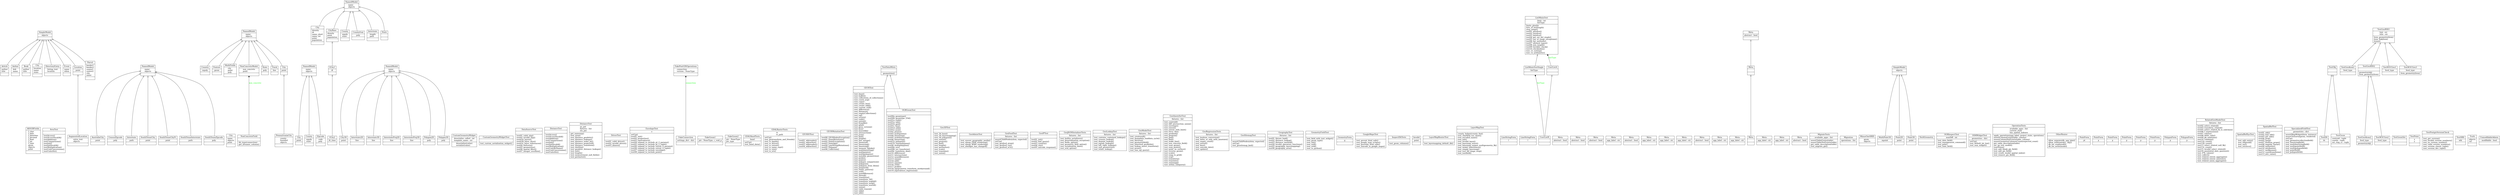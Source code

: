 digraph "classes_27" {
rankdir=BT
charset="utf-8"
"gis_tests.inspectapp.models.AllOGRFields" [color="black", fontcolor="black", label=<{AllOGRFields|f_char<br ALIGN="LEFT"/>f_date<br ALIGN="LEFT"/>f_datetime<br ALIGN="LEFT"/>f_decimal<br ALIGN="LEFT"/>f_float<br ALIGN="LEFT"/>f_int<br ALIGN="LEFT"/>f_time<br ALIGN="LEFT"/>geom<br ALIGN="LEFT"/>objects<br ALIGN="LEFT"/>point<br ALIGN="LEFT"/>|}>, shape="record", style="solid"];
"gis_tests.test_measure.AreaTest" [color="black", fontcolor="black", label=<{AreaTest|<br ALIGN="LEFT"/>|testAccess()<br ALIGN="LEFT"/>testAccessInvaliA()<br ALIGN="LEFT"/>testAddition()<br ALIGN="LEFT"/>testComparisons()<br ALIGN="LEFT"/>testInit()<br ALIGN="LEFT"/>testInitInvaliA()<br ALIGN="LEFT"/>testMultiplication()<br ALIGN="LEFT"/>testUnitConversions()<br ALIGN="LEFT"/>testUnitsStr()<br ALIGN="LEFT"/>}>, shape="record", style="solid"];
"gis_tests.relatedapp.models.Article" [color="black", fontcolor="black", label=<{Article|author<br ALIGN="LEFT"/>title<br ALIGN="LEFT"/>|}>, shape="record", style="solid"];
"gis_tests.relatedapp.models.AugmentedLocation" [color="black", fontcolor="black", label=<{AugmentedLocation|extra_text<br ALIGN="LEFT"/>objects<br ALIGN="LEFT"/>|}>, shape="record", style="solid"];
"gis_tests.distapp.models.AustraliaCity" [color="black", fontcolor="black", label=<{AustraliaCity|point<br ALIGN="LEFT"/>|}>, shape="record", style="solid"];
"gis_tests.relatedapp.models.Author" [color="black", fontcolor="black", label=<{Author|dob<br ALIGN="LEFT"/>name<br ALIGN="LEFT"/>|}>, shape="record", style="solid"];
"gis_tests.relatedapp.models.Book" [color="black", fontcolor="black", label=<{Book|author<br ALIGN="LEFT"/>title<br ALIGN="LEFT"/>|}>, shape="record", style="solid"];
"gis_tests.distapp.models.CensusZipcode" [color="black", fontcolor="black", label=<{CensusZipcode|poly<br ALIGN="LEFT"/>|}>, shape="record", style="solid"];
"gis_tests.geoadmin.models.City" [color="black", fontcolor="black", label=<{City|name<br ALIGN="LEFT"/>objects<br ALIGN="LEFT"/>point<br ALIGN="LEFT"/>|}>, shape="record", style="solid"];
"gis_tests.geoapp.models.City" [color="black", fontcolor="black", label=<{City|point<br ALIGN="LEFT"/>|}>, shape="record", style="solid"];
"gis_tests.geogapp.models.City" [color="black", fontcolor="black", label=<{City|point<br ALIGN="LEFT"/>|}>, shape="record", style="solid"];
"gis_tests.layermap.models.City" [color="black", fontcolor="black", label=<{City|density<br ALIGN="LEFT"/>dt<br ALIGN="LEFT"/>name_short<br ALIGN="LEFT"/>name_txt<br ALIGN="LEFT"/>point<br ALIGN="LEFT"/>population<br ALIGN="LEFT"/>|}>, shape="record", style="solid"];
"gis_tests.relatedapp.models.City" [color="black", fontcolor="black", label=<{City|location<br ALIGN="LEFT"/>name<br ALIGN="LEFT"/>state<br ALIGN="LEFT"/>|}>, shape="record", style="solid"];
"gis_tests.geo3d.models.City3D" [color="black", fontcolor="black", label=<{City3D|point<br ALIGN="LEFT"/>|}>, shape="record", style="solid"];
"gis_tests.layermap.models.CityBase" [color="black", fontcolor="black", label=<{CityBase|density<br ALIGN="LEFT"/>point<br ALIGN="LEFT"/>population<br ALIGN="LEFT"/>|}>, shape="record", style="solid"];
"gis_tests.geoapp.models.Country" [color="black", fontcolor="black", label=<{Country|mpoly<br ALIGN="LEFT"/>|}>, shape="record", style="solid"];
"gis_tests.geogapp.models.County" [color="black", fontcolor="black", label=<{County|mpoly<br ALIGN="LEFT"/>state<br ALIGN="LEFT"/>|}>, shape="record", style="solid"];
"gis_tests.layermap.models.County" [color="black", fontcolor="black", label=<{County|mpoly<br ALIGN="LEFT"/>state<br ALIGN="LEFT"/>|}>, shape="record", style="solid"];
"gis_tests.layermap.models.CountyFeat" [color="black", fontcolor="black", label=<{CountyFeat|poly<br ALIGN="LEFT"/>|}>, shape="record", style="solid"];
"gis_tests.test_geoforms.CustomGeometryWidgetTest.test_custom_serialization_widget.CustomGeometryWidget" [color="black", fontcolor="black", label=<{CustomGeometryWidget|deserialize_called : int<br ALIGN="LEFT"/>template_name : str<br ALIGN="LEFT"/>|deserialize(value)<br ALIGN="LEFT"/>serialize(value)<br ALIGN="LEFT"/>}>, shape="record", style="solid"];
"gis_tests.test_geoforms.CustomGeometryWidgetTest" [color="black", fontcolor="black", label=<{CustomGeometryWidgetTest|<br ALIGN="LEFT"/>|test_custom_serialization_widget()<br ALIGN="LEFT"/>}>, shape="record", style="solid"];
"gis_tests.gdal_tests.test_ds.DataSourceTest" [color="black", fontcolor="black", label=<{DataSourceTest|<br ALIGN="LEFT"/>|test01_valid_shp()<br ALIGN="LEFT"/>test02_invalid_shp()<br ALIGN="LEFT"/>test03a_layers()<br ALIGN="LEFT"/>test03b_layer_slice()<br ALIGN="LEFT"/>test03c_layer_references()<br ALIGN="LEFT"/>test04_features()<br ALIGN="LEFT"/>test05_geometries()<br ALIGN="LEFT"/>test06_spatial_filter()<br ALIGN="LEFT"/>test07_integer_overflow()<br ALIGN="LEFT"/>}>, shape="record", style="solid"];
"gis_tests.relatedapp.models.DirectoryEntry" [color="black", fontcolor="black", label=<{DirectoryEntry|listing_text<br ALIGN="LEFT"/>location<br ALIGN="LEFT"/>|}>, shape="record", style="solid"];
"gis_tests.test_measure.DistanceTest" [color="black", fontcolor="black", label=<{DistanceTest|<br ALIGN="LEFT"/>|testAccess()<br ALIGN="LEFT"/>testAccessInvalid()<br ALIGN="LEFT"/>testAddition()<br ALIGN="LEFT"/>testComparisons()<br ALIGN="LEFT"/>testInit()<br ALIGN="LEFT"/>testInitInvalid()<br ALIGN="LEFT"/>testMultiplication()<br ALIGN="LEFT"/>testUnitAttName()<br ALIGN="LEFT"/>testUnitConversions()<br ALIGN="LEFT"/>testUnitsStr()<br ALIGN="LEFT"/>}>, shape="record", style="solid"];
"gis_tests.distapp.tests.DistanceTest" [color="black", fontcolor="black", label=<{DistanceTest|au_pnt<br ALIGN="LEFT"/>fixtures : list<br ALIGN="LEFT"/>stx_pnt<br ALIGN="LEFT"/>|get_names(qs)<br ALIGN="LEFT"/>test_area()<br ALIGN="LEFT"/>test_distance_geodetic()<br ALIGN="LEFT"/>test_distance_lookups()<br ALIGN="LEFT"/>test_distance_order_by()<br ALIGN="LEFT"/>test_distance_projected()<br ALIGN="LEFT"/>test_distance_transform()<br ALIGN="LEFT"/>test_dwithin()<br ALIGN="LEFT"/>test_geodetic_distance_lookups()<br ALIGN="LEFT"/>test_init()<br ALIGN="LEFT"/>test_length()<br ALIGN="LEFT"/>test_measurement_null_fields()<br ALIGN="LEFT"/>test_perimeter()<br ALIGN="LEFT"/>}>, shape="record", style="solid"];
"gis_tests.gdal_tests.test_driver.DriverTest" [color="black", fontcolor="black", label=<{DriverTest|<br ALIGN="LEFT"/>|test01_valid_driver()<br ALIGN="LEFT"/>test02_invalid_driver()<br ALIGN="LEFT"/>test03_aliases()<br ALIGN="LEFT"/>}>, shape="record", style="solid"];
"gis_tests.gdal_tests.test_envelope.EnvelopeTest" [color="black", fontcolor="black", label=<{EnvelopeTest|e<br ALIGN="LEFT"/>|setUp()<br ALIGN="LEFT"/>test01_init()<br ALIGN="LEFT"/>test02_properties()<br ALIGN="LEFT"/>test03_equivalence()<br ALIGN="LEFT"/>test04_expand_to_include_pt_2_params()<br ALIGN="LEFT"/>test05_expand_to_include_pt_2_tuple()<br ALIGN="LEFT"/>test06_expand_to_include_extent_4_params()<br ALIGN="LEFT"/>test06_expand_to_include_extent_4_tuple()<br ALIGN="LEFT"/>test07_expand_to_include_envelope()<br ALIGN="LEFT"/>test08_expand_to_include_point()<br ALIGN="LEFT"/>}>, shape="record", style="solid"];
"gis_tests.relatedapp.models.Event" [color="black", fontcolor="black", label=<{Event|name<br ALIGN="LEFT"/>when<br ALIGN="LEFT"/>|}>, shape="record", style="solid"];
"gis_tests.tests.FakeConnection" [color="black", fontcolor="black", label=<{FakeConnection|settings_dict : dict<br ALIGN="LEFT"/>|}>, shape="record", style="solid"];
"gis_tests.geos_tests.test_geos.GEOSTest.test_base.FakeGeom1" [color="black", fontcolor="black", label=<{FakeGeom1|ptr : NoneType, c_void_p<br ALIGN="LEFT"/>|}>, shape="record", style="solid"];
"gis_tests.geos_tests.test_geos.GEOSTest.test_base.FakeGeom2" [color="black", fontcolor="black", label=<{FakeGeom2|ptr : NoneType<br ALIGN="LEFT"/>ptr_type<br ALIGN="LEFT"/>|}>, shape="record", style="solid"];
"gis_tests.tests.FakePostGISOperations" [color="black", fontcolor="black", label=<{FakePostGISOperations|connection<br ALIGN="LEFT"/>version : NoneType<br ALIGN="LEFT"/>|}>, shape="record", style="solid"];
"gis_tests.geoapp.models.Feature" [color="black", fontcolor="black", label=<{Feature|geom<br ALIGN="LEFT"/>|}>, shape="record", style="solid"];
"gis_tests.gdal_tests.test_raster.GDALBandTests" [color="black", fontcolor="black", label=<{GDALBandTests|band<br ALIGN="LEFT"/>|setUp()<br ALIGN="LEFT"/>test_band_data()<br ALIGN="LEFT"/>}>, shape="record", style="solid"];
"gis_tests.gdal_tests.test_raster.GDALRasterTests" [color="black", fontcolor="black", label=<{GDALRasterTests|rs<br ALIGN="LEFT"/>rs_path<br ALIGN="LEFT"/>|setUp()<br ALIGN="LEFT"/>test_geotransform_and_friends()<br ALIGN="LEFT"/>test_rs_bands()<br ALIGN="LEFT"/>test_rs_driver()<br ALIGN="LEFT"/>test_rs_extent()<br ALIGN="LEFT"/>test_rs_name_repr()<br ALIGN="LEFT"/>test_rs_size()<br ALIGN="LEFT"/>test_rs_srs()<br ALIGN="LEFT"/>}>, shape="record", style="solid"];
"gis_tests.geos_tests.test_io.GEOSIOTest" [color="black", fontcolor="black", label=<{GEOSIOTest|<br ALIGN="LEFT"/>|test01_wktreader()<br ALIGN="LEFT"/>test02_wktwriter()<br ALIGN="LEFT"/>test03_wkbreader()<br ALIGN="LEFT"/>test04_wkbwriter()<br ALIGN="LEFT"/>}>, shape="record", style="solid"];
"gis_tests.geos_tests.test_geos_mutation.GEOSMutationTest" [color="black", fontcolor="black", label=<{GEOSMutationTest|<br ALIGN="LEFT"/>|test00_GEOSIndexException()<br ALIGN="LEFT"/>test01_PointMutations()<br ALIGN="LEFT"/>test02_PointExceptions()<br ALIGN="LEFT"/>test03_PointApi()<br ALIGN="LEFT"/>test04_LineStringMutations()<br ALIGN="LEFT"/>test05_Polygon()<br ALIGN="LEFT"/>test06_Collection()<br ALIGN="LEFT"/>}>, shape="record", style="solid"];
"gis_tests.geos_tests.test_geos.GEOSTest" [color="black", fontcolor="black", label=<{GEOSTest|<br ALIGN="LEFT"/>|test_base()<br ALIGN="LEFT"/>test_buffer()<br ALIGN="LEFT"/>test_collections_of_collections()<br ALIGN="LEFT"/>test_coord_seq()<br ALIGN="LEFT"/>test_copy()<br ALIGN="LEFT"/>test_create_hex()<br ALIGN="LEFT"/>test_create_wkb()<br ALIGN="LEFT"/>test_custom_srid()<br ALIGN="LEFT"/>test_difference()<br ALIGN="LEFT"/>test_distance()<br ALIGN="LEFT"/>test_emptyCollections()<br ALIGN="LEFT"/>test_eq()<br ALIGN="LEFT"/>test_errors()<br ALIGN="LEFT"/>test_ewkt()<br ALIGN="LEFT"/>test_extent()<br ALIGN="LEFT"/>test_fromfile()<br ALIGN="LEFT"/>test_gdal()<br ALIGN="LEFT"/>test_geos_version()<br ALIGN="LEFT"/>test_hex()<br ALIGN="LEFT"/>test_hexewkb()<br ALIGN="LEFT"/>test_intersection()<br ALIGN="LEFT"/>test_json()<br ALIGN="LEFT"/>test_kml()<br ALIGN="LEFT"/>test_length()<br ALIGN="LEFT"/>test_line_merge()<br ALIGN="LEFT"/>test_linearref()<br ALIGN="LEFT"/>test_linearring()<br ALIGN="LEFT"/>test_linestring()<br ALIGN="LEFT"/>test_memory_hijinks()<br ALIGN="LEFT"/>test_multilinestring()<br ALIGN="LEFT"/>test_multipoints()<br ALIGN="LEFT"/>test_multipolygons()<br ALIGN="LEFT"/>test_mutable_geometries()<br ALIGN="LEFT"/>test_pickle()<br ALIGN="LEFT"/>test_points()<br ALIGN="LEFT"/>test_polygon_comparison()<br ALIGN="LEFT"/>test_polygons()<br ALIGN="LEFT"/>test_polygons_from_bbox()<br ALIGN="LEFT"/>test_prepared()<br ALIGN="LEFT"/>test_relate_pattern()<br ALIGN="LEFT"/>test_srid()<br ALIGN="LEFT"/>test_symdifference()<br ALIGN="LEFT"/>test_threed()<br ALIGN="LEFT"/>test_transform()<br ALIGN="LEFT"/>test_transform_3d()<br ALIGN="LEFT"/>test_transform_nogdal()<br ALIGN="LEFT"/>test_transform_noop()<br ALIGN="LEFT"/>test_transform_nosrid()<br ALIGN="LEFT"/>test_union()<br ALIGN="LEFT"/>test_valid_reason()<br ALIGN="LEFT"/>test_wkb()<br ALIGN="LEFT"/>test_wkt()<br ALIGN="LEFT"/>}>, shape="record", style="solid"];
"gis_tests.geo3d.tests.Geo3DTest" [color="black", fontcolor="black", label=<{Geo3DTest|<br ALIGN="LEFT"/>|test_3d_hasz()<br ALIGN="LEFT"/>test_3d_layermapping()<br ALIGN="LEFT"/>test_3d_polygons()<br ALIGN="LEFT"/>test_extent()<br ALIGN="LEFT"/>test_geojson()<br ALIGN="LEFT"/>test_kml()<br ALIGN="LEFT"/>test_length()<br ALIGN="LEFT"/>test_perimeter()<br ALIGN="LEFT"/>test_scale()<br ALIGN="LEFT"/>test_translate()<br ALIGN="LEFT"/>test_union()<br ALIGN="LEFT"/>}>, shape="record", style="solid"];
"gis_tests.geoadmin.tests.GeoAdminTest" [color="black", fontcolor="black", label=<{GeoAdminTest|<br ALIGN="LEFT"/>|test_ensure_geographic_media()<br ALIGN="LEFT"/>test_olmap_OSM_rendering()<br ALIGN="LEFT"/>test_olmap_WMS_rendering()<br ALIGN="LEFT"/>test_olwidget_has_changed()<br ALIGN="LEFT"/>}>, shape="record", style="solid"];
"gis_tests.geoapp.test_feeds.GeoFeedTest" [color="black", fontcolor="black", label=<{GeoFeedTest|fixtures : list<br ALIGN="LEFT"/>|assertChildNodes(elem, expected)<br ALIGN="LEFT"/>setUp()<br ALIGN="LEFT"/>test_geofeed_atom()<br ALIGN="LEFT"/>test_geofeed_rss()<br ALIGN="LEFT"/>test_geofeed_w3c()<br ALIGN="LEFT"/>}>, shape="record", style="solid"];
"gis_tests.test_geoip.GeoIPTest" [color="black", fontcolor="black", label=<{GeoIPTest|<br ALIGN="LEFT"/>|test01_init()<br ALIGN="LEFT"/>test02_bad_query()<br ALIGN="LEFT"/>test03_country()<br ALIGN="LEFT"/>test04_city()<br ALIGN="LEFT"/>test05_unicode_response()<br ALIGN="LEFT"/>}>, shape="record", style="solid"];
"gis_tests.geoapp.test_serializers.GeoJSONSerializerTests" [color="black", fontcolor="black", label=<{GeoJSONSerializerTests|fixtures : list<br ALIGN="LEFT"/>|test_builtin_serializers()<br ALIGN="LEFT"/>test_deserialization_exception()<br ALIGN="LEFT"/>test_fields_option()<br ALIGN="LEFT"/>test_geometry_field_option()<br ALIGN="LEFT"/>test_serialization_base()<br ALIGN="LEFT"/>test_srid_option()<br ALIGN="LEFT"/>}>, shape="record", style="solid"];
"gis_tests.geoapp.tests.GeoLookupTest" [color="black", fontcolor="black", label=<{GeoLookupTest|fixtures : list<br ALIGN="LEFT"/>|test_contains_contained_lookups()<br ALIGN="LEFT"/>test_crosses_lookup()<br ALIGN="LEFT"/>test_disjoint_lookup()<br ALIGN="LEFT"/>test_equals_lookups()<br ALIGN="LEFT"/>test_left_right_lookups()<br ALIGN="LEFT"/>test_null_geometries()<br ALIGN="LEFT"/>test_relate_lookup()<br ALIGN="LEFT"/>}>, shape="record", style="solid"];
"gis_tests.geoapp.tests.GeoModelTest" [color="black", fontcolor="black", label=<{GeoModelTest|fixtures : list<br ALIGN="LEFT"/>|test_createnull()<br ALIGN="LEFT"/>test_dumpdata_loaddata_cycle()<br ALIGN="LEFT"/>test_fixtures()<br ALIGN="LEFT"/>test_geometryfield()<br ALIGN="LEFT"/>test_inherited_geofields()<br ALIGN="LEFT"/>test_lookup_insert_transform()<br ALIGN="LEFT"/>test_proxy()<br ALIGN="LEFT"/>test_raw_sql_query()<br ALIGN="LEFT"/>}>, shape="record", style="solid"];
"gis_tests.geoapp.tests.GeoQuerySetTest" [color="black", fontcolor="black", label=<{GeoQuerySetTest|fixtures : list<br ALIGN="LEFT"/>|test_centroid()<br ALIGN="LEFT"/>test_diff_intersection_union()<br ALIGN="LEFT"/>test_envelope()<br ALIGN="LEFT"/>test_extent()<br ALIGN="LEFT"/>test_extent_with_limit()<br ALIGN="LEFT"/>test_force_rhr()<br ALIGN="LEFT"/>test_geohash()<br ALIGN="LEFT"/>test_geojson()<br ALIGN="LEFT"/>test_gml()<br ALIGN="LEFT"/>test_kml()<br ALIGN="LEFT"/>test_make_line()<br ALIGN="LEFT"/>test_non_concrete_field()<br ALIGN="LEFT"/>test_num_geom()<br ALIGN="LEFT"/>test_num_points()<br ALIGN="LEFT"/>test_point_on_surface()<br ALIGN="LEFT"/>test_reverse_geom()<br ALIGN="LEFT"/>test_scale()<br ALIGN="LEFT"/>test_snap_to_grid()<br ALIGN="LEFT"/>test_svg()<br ALIGN="LEFT"/>test_transform()<br ALIGN="LEFT"/>test_translate()<br ALIGN="LEFT"/>test_unionagg()<br ALIGN="LEFT"/>test_within_subquery()<br ALIGN="LEFT"/>}>, shape="record", style="solid"];
"gis_tests.geoapp.test_regress.GeoRegressionTests" [color="black", fontcolor="black", label=<{GeoRegressionTests|fixtures : list<br ALIGN="LEFT"/>|test_boolean_conversion()<br ALIGN="LEFT"/>test_defer_or_only_with_annotate()<br ALIGN="LEFT"/>test_empty_count()<br ALIGN="LEFT"/>test_extent()<br ALIGN="LEFT"/>test_kmz()<br ALIGN="LEFT"/>test_unicode_date()<br ALIGN="LEFT"/>test_update()<br ALIGN="LEFT"/>}>, shape="record", style="solid"];
"gis_tests.geoapp.test_sitemaps.GeoSitemapTest" [color="black", fontcolor="black", label=<{GeoSitemapTest|<br ALIGN="LEFT"/>|assertChildNodes(elem, expected)<br ALIGN="LEFT"/>setUp()<br ALIGN="LEFT"/>test_geositemap_kml()<br ALIGN="LEFT"/>}>, shape="record", style="solid"];
"gis_tests.geogapp.tests.GeographyTest" [color="black", fontcolor="black", label=<{GeographyTest|fixtures : list<br ALIGN="LEFT"/>|test01_fixture_load()<br ALIGN="LEFT"/>test02_distance_lookup()<br ALIGN="LEFT"/>test03_distance_method()<br ALIGN="LEFT"/>test04_invalid_operators_functions()<br ALIGN="LEFT"/>test05_geography_layermapping()<br ALIGN="LEFT"/>test06_geography_area()<br ALIGN="LEFT"/>}>, shape="record", style="solid"];
"gis_tests.test_geoforms.GeometryFieldTest" [color="black", fontcolor="black", label=<{GeometryFieldTest|<br ALIGN="LEFT"/>|test_field_with_text_widget()<br ALIGN="LEFT"/>test_geom_type()<br ALIGN="LEFT"/>test_init()<br ALIGN="LEFT"/>test_null()<br ALIGN="LEFT"/>test_srid()<br ALIGN="LEFT"/>test_to_python()<br ALIGN="LEFT"/>}>, shape="record", style="solid"];
"gis_tests.test_geoforms.SpecializedFieldTest.test_geometrycollectionfield.GeometryForm" [color="black", fontcolor="black", label=<{GeometryForm|g<br ALIGN="LEFT"/>|}>, shape="record", style="solid"];
"gis_tests.maps.tests.GoogleMapsTest" [color="black", fontcolor="black", label=<{GoogleMapsTest|<br ALIGN="LEFT"/>|test_gevent_html_safe()<br ALIGN="LEFT"/>test_google_map_scripts()<br ALIGN="LEFT"/>test_goverlay_html_safe()<br ALIGN="LEFT"/>test_unicode_in_google_maps()<br ALIGN="LEFT"/>}>, shape="record", style="solid"];
"gis_tests.layermap.models.ICity1" [color="black", fontcolor="black", label=<{ICity1|dt<br ALIGN="LEFT"/>|}>, shape="record", style="solid"];
"gis_tests.layermap.models.ICity2" [color="black", fontcolor="black", label=<{ICity2|dt_time<br ALIGN="LEFT"/>|}>, shape="record", style="solid"];
"gis_tests.inspectapp.tests.InspectDbTests" [color="black", fontcolor="black", label=<{InspectDbTests|<br ALIGN="LEFT"/>|test_geom_columns()<br ALIGN="LEFT"/>}>, shape="record", style="solid"];
"gis_tests.distapp.models.Interstate" [color="black", fontcolor="black", label=<{Interstate|path<br ALIGN="LEFT"/>|}>, shape="record", style="solid"];
"gis_tests.layermap.models.Interstate" [color="black", fontcolor="black", label=<{Interstate|length<br ALIGN="LEFT"/>path<br ALIGN="LEFT"/>|}>, shape="record", style="solid"];
"gis_tests.geo3d.models.Interstate2D" [color="black", fontcolor="black", label=<{Interstate2D|line<br ALIGN="LEFT"/>|}>, shape="record", style="solid"];
"gis_tests.geo3d.models.Interstate3D" [color="black", fontcolor="black", label=<{Interstate3D|line<br ALIGN="LEFT"/>|}>, shape="record", style="solid"];
"gis_tests.geo3d.models.InterstateProj2D" [color="black", fontcolor="black", label=<{InterstateProj2D|line<br ALIGN="LEFT"/>|}>, shape="record", style="solid"];
"gis_tests.geo3d.models.InterstateProj3D" [color="black", fontcolor="black", label=<{InterstateProj3D|line<br ALIGN="LEFT"/>|}>, shape="record", style="solid"];
"gis_tests.layermap.models.Invalid" [color="black", fontcolor="black", label=<{Invalid|point<br ALIGN="LEFT"/>|}>, shape="record", style="solid"];
"gis_tests.layermap.tests.LayerMapRouterTest" [color="black", fontcolor="black", label=<{LayerMapRouterTest|<br ALIGN="LEFT"/>|test_layermapping_default_db()<br ALIGN="LEFT"/>}>, shape="record", style="solid"];
"gis_tests.layermap.tests.LayerMapTest" [color="black", fontcolor="black", label=<{LayerMapTest|<br ALIGN="LEFT"/>|county_helper(county_feat)<br ALIGN="LEFT"/>test_charfield_too_short()<br ALIGN="LEFT"/>test_encoded_name()<br ALIGN="LEFT"/>test_init()<br ALIGN="LEFT"/>test_invalid_layer()<br ALIGN="LEFT"/>test_layermap_strict()<br ALIGN="LEFT"/>test_layermap_unique_multigeometry_fk()<br ALIGN="LEFT"/>test_model_inheritance()<br ALIGN="LEFT"/>test_simple_layermap()<br ALIGN="LEFT"/>test_test_fid_range_step()<br ALIGN="LEFT"/>test_textfield()<br ALIGN="LEFT"/>}>, shape="record", style="solid"];
"gis_tests.test_geoforms.SpecializedFieldTest.test_linestringfield.LineStringForm" [color="black", fontcolor="black", label=<{LineStringForm|l<br ALIGN="LEFT"/>|}>, shape="record", style="solid"];
"gis_tests.test_geoforms.SpecializedFieldTest.test_multilinestringfield.LineStringForm" [color="black", fontcolor="black", label=<{LineStringForm|l<br ALIGN="LEFT"/>|}>, shape="record", style="solid"];
"gis_tests.geos_tests.test_mutable_list.ListMixinTest" [color="black", fontcolor="black", label=<{ListMixinTest|limit : int<br ALIGN="LEFT"/>listType<br ALIGN="LEFT"/>|limits_plus(b)<br ALIGN="LEFT"/>lists_of_len(length)<br ALIGN="LEFT"/>step_range()<br ALIGN="LEFT"/>test01_getslice()<br ALIGN="LEFT"/>test02_setslice()<br ALIGN="LEFT"/>test03_delslice()<br ALIGN="LEFT"/>test04_get_set_del_single()<br ALIGN="LEFT"/>test05_out_of_range_exceptions()<br ALIGN="LEFT"/>test06_list_methods()<br ALIGN="LEFT"/>test07_allowed_types()<br ALIGN="LEFT"/>test08_min_length()<br ALIGN="LEFT"/>test09_iterable_check()<br ALIGN="LEFT"/>test10_checkindex()<br ALIGN="LEFT"/>test_11_sorting()<br ALIGN="LEFT"/>test_12_arithmetic()<br ALIGN="LEFT"/>}>, shape="record", style="solid"];
"gis_tests.geos_tests.test_mutable_list.ListMixinTestSingle" [color="black", fontcolor="black", label=<{ListMixinTestSingle|listType<br ALIGN="LEFT"/>|}>, shape="record", style="solid"];
"gis_tests.relatedapp.models.Location" [color="black", fontcolor="black", label=<{Location|point<br ALIGN="LEFT"/>|}>, shape="record", style="solid"];
"gis_tests.distapp.models.NamedModel.Meta" [color="black", fontcolor="black", label=<{Meta|abstract : bool<br ALIGN="LEFT"/>|}>, shape="record", style="solid"];
"gis_tests.geo3d.models.NamedModel.Meta" [color="black", fontcolor="black", label=<{Meta|abstract : bool<br ALIGN="LEFT"/>|}>, shape="record", style="solid"];
"gis_tests.geo3d.models.SimpleModel.Meta" [color="black", fontcolor="black", label=<{Meta|abstract : bool<br ALIGN="LEFT"/>|}>, shape="record", style="solid"];
"gis_tests.geoadmin.models.City.Meta" [color="black", fontcolor="black", label=<{Meta|app_label : str<br ALIGN="LEFT"/>|}>, shape="record", style="solid"];
"gis_tests.geoapp.models.NamedModel.Meta" [color="black", fontcolor="black", label=<{Meta|abstract : bool<br ALIGN="LEFT"/>|}>, shape="record", style="solid"];
"gis_tests.geoapp.models.City.Meta" [color="black", fontcolor="black", label=<{Meta|app_label : str<br ALIGN="LEFT"/>|}>, shape="record", style="solid"];
"gis_tests.geoapp.models.PennsylvaniaCity.Meta" [color="black", fontcolor="black", label=<{Meta|app_label : str<br ALIGN="LEFT"/>|}>, shape="record", style="solid"];
"gis_tests.geoapp.models.State.Meta" [color="black", fontcolor="black", label=<{Meta|app_label : str<br ALIGN="LEFT"/>|}>, shape="record", style="solid"];
"gis_tests.geogapp.models.NamedModel.Meta" [color="black", fontcolor="black", label=<{Meta|abstract : bool<br ALIGN="LEFT"/>|}>, shape="record", style="solid"];
"gis_tests.geogapp.models.City.Meta" [color="black", fontcolor="black", label=<{Meta|app_label : str<br ALIGN="LEFT"/>|}>, shape="record", style="solid"];
"gis_tests.geogapp.models.County.Meta" [color="black", fontcolor="black", label=<{Meta|app_label : str<br ALIGN="LEFT"/>|}>, shape="record", style="solid"];
"gis_tests.layermap.models.NamedModel.Meta" [color="black", fontcolor="black", label=<{Meta|abstract : bool<br ALIGN="LEFT"/>|}>, shape="record", style="solid"];
"gis_tests.layermap.models.City.Meta" [color="black", fontcolor="black", label=<{Meta|app_label : str<br ALIGN="LEFT"/>|}>, shape="record", style="solid"];
"gis_tests.layermap.models.Interstate.Meta" [color="black", fontcolor="black", label=<{Meta|app_label : str<br ALIGN="LEFT"/>|}>, shape="record", style="solid"];
"gis_tests.layermap.models.ICity1.Meta" [color="black", fontcolor="black", label=<{Meta|<br ALIGN="LEFT"/>|}>, shape="record", style="solid"];
"gis_tests.layermap.models.ICity2.Meta" [color="black", fontcolor="black", label=<{Meta|<br ALIGN="LEFT"/>|}>, shape="record", style="solid"];
"gis_tests.relatedapp.models.SimpleModel.Meta" [color="black", fontcolor="black", label=<{Meta|abstract : bool<br ALIGN="LEFT"/>|}>, shape="record", style="solid"];
"gis_tests.gis_migrations.test_commands.MigrateTests" [color="black", fontcolor="black", label=<{MigrateTests|available_apps : list<br ALIGN="LEFT"/>|assertTableExists(table)<br ALIGN="LEFT"/>assertTableNotExists(table)<br ALIGN="LEFT"/>get_table_description(table)<br ALIGN="LEFT"/>test_migrate_gis()<br ALIGN="LEFT"/>}>, shape="record", style="solid"];
"gis_tests.gis_migrations.migrations.0001_initial.Migration" [color="black", fontcolor="black", label=<{Migration|operations : list<br ALIGN="LEFT"/>|}>, shape="record", style="solid"];
"gis_tests.geoapp.models.MinusOneSRID" [color="black", fontcolor="black", label=<{MinusOneSRID|geom<br ALIGN="LEFT"/>objects<br ALIGN="LEFT"/>|}>, shape="record", style="solid"];
"gis_tests.geoapp.models.MultiFields" [color="black", fontcolor="black", label=<{MultiFields|city<br ALIGN="LEFT"/>point<br ALIGN="LEFT"/>poly<br ALIGN="LEFT"/>|}>, shape="record", style="solid"];
"gis_tests.geo3d.models.MultiPoint3D" [color="black", fontcolor="black", label=<{MultiPoint3D|mpoint<br ALIGN="LEFT"/>|}>, shape="record", style="solid"];
"gis_tests.distapp.models.NamedModel" [color="black", fontcolor="black", label=<{NamedModel|name<br ALIGN="LEFT"/>objects<br ALIGN="LEFT"/>|}>, shape="record", style="solid"];
"gis_tests.geo3d.models.NamedModel" [color="black", fontcolor="black", label=<{NamedModel|name<br ALIGN="LEFT"/>objects<br ALIGN="LEFT"/>|}>, shape="record", style="solid"];
"gis_tests.geoapp.models.NamedModel" [color="black", fontcolor="black", label=<{NamedModel|name<br ALIGN="LEFT"/>objects<br ALIGN="LEFT"/>|}>, shape="record", style="solid"];
"gis_tests.geogapp.models.NamedModel" [color="black", fontcolor="black", label=<{NamedModel|name<br ALIGN="LEFT"/>objects<br ALIGN="LEFT"/>|}>, shape="record", style="solid"];
"gis_tests.layermap.models.NamedModel" [color="black", fontcolor="black", label=<{NamedModel|name<br ALIGN="LEFT"/>objects<br ALIGN="LEFT"/>|}>, shape="record", style="solid"];
"gis_tests.geoapp.models.NonConcreteField" [color="black", fontcolor="black", label=<{NonConcreteField|<br ALIGN="LEFT"/>|db_type(connection)<br ALIGN="LEFT"/>get_attname_column()<br ALIGN="LEFT"/>}>, shape="record", style="solid"];
"gis_tests.geoapp.models.NonConcreteModel" [color="black", fontcolor="black", label=<{NonConcreteModel|non_concrete<br ALIGN="LEFT"/>point<br ALIGN="LEFT"/>|}>, shape="record", style="solid"];
"gis_tests.geos_tests.test_geos.GEOSTest.test_errors.NotAGeometry" [color="black", fontcolor="black", label=<{NotAGeometry|<br ALIGN="LEFT"/>|}>, shape="record", style="solid"];
"gis_tests.gdal_tests.test_geom.OGRGeomTest" [color="black", fontcolor="black", label=<{OGRGeomTest|<br ALIGN="LEFT"/>|test00a_geomtype()<br ALIGN="LEFT"/>test00b_geomtype_25d()<br ALIGN="LEFT"/>test01a_ewkt()<br ALIGN="LEFT"/>test01a_wkt()<br ALIGN="LEFT"/>test01b_gml()<br ALIGN="LEFT"/>test01c_hex()<br ALIGN="LEFT"/>test01d_wkb()<br ALIGN="LEFT"/>test01e_json()<br ALIGN="LEFT"/>test02_points()<br ALIGN="LEFT"/>test03_multipoints()<br ALIGN="LEFT"/>test04_linestring()<br ALIGN="LEFT"/>test05_multilinestring()<br ALIGN="LEFT"/>test06_linearring()<br ALIGN="LEFT"/>test07a_polygons()<br ALIGN="LEFT"/>test07b_closepolygons()<br ALIGN="LEFT"/>test08_multipolygons()<br ALIGN="LEFT"/>test09a_srs()<br ALIGN="LEFT"/>test09b_srs_transform()<br ALIGN="LEFT"/>test09c_transform_dim()<br ALIGN="LEFT"/>test10_difference()<br ALIGN="LEFT"/>test11_intersection()<br ALIGN="LEFT"/>test12_symdifference()<br ALIGN="LEFT"/>test13_union()<br ALIGN="LEFT"/>test14_add()<br ALIGN="LEFT"/>test15_extent()<br ALIGN="LEFT"/>test16_25D()<br ALIGN="LEFT"/>test17_pickle()<br ALIGN="LEFT"/>test18_ogrgeometry_transform_workaround()<br ALIGN="LEFT"/>test19_equivalence_regression()<br ALIGN="LEFT"/>}>, shape="record", style="solid"];
"gis_tests.inspectapp.tests.OGRInspectTest" [color="black", fontcolor="black", label=<{OGRInspectTest|maxDiff : int<br ALIGN="LEFT"/>|test_date_field()<br ALIGN="LEFT"/>test_management_command()<br ALIGN="LEFT"/>test_poly()<br ALIGN="LEFT"/>test_time_field()<br ALIGN="LEFT"/>}>, shape="record", style="solid"];
"gis_tests.test_geoforms.OSMWidgetTest" [color="black", fontcolor="black", label=<{OSMWidgetTest|geometries : dict<br ALIGN="LEFT"/>|setUp()<br ALIGN="LEFT"/>test_default_lat_lon()<br ALIGN="LEFT"/>test_osm_widget()<br ALIGN="LEFT"/>}>, shape="record", style="solid"];
"gis_tests.gis_migrations.test_operations.OperationTests" [color="black", fontcolor="black", label=<{OperationTests|available_apps : list<br ALIGN="LEFT"/>current_state<br ALIGN="LEFT"/>has_spatial_indexes<br ALIGN="LEFT"/>|apply_operations(app_label, project_state, operations)<br ALIGN="LEFT"/>assertColumnExists(table, column)<br ALIGN="LEFT"/>assertColumnNotExists(table, column)<br ALIGN="LEFT"/>assertGeometryColumnsCount(expected_count)<br ALIGN="LEFT"/>get_table_description(table)<br ALIGN="LEFT"/>set_up_test_model()<br ALIGN="LEFT"/>tearDown()<br ALIGN="LEFT"/>test_add_blank_gis_field()<br ALIGN="LEFT"/>test_add_gis_field()<br ALIGN="LEFT"/>test_create_model_spatial_index()<br ALIGN="LEFT"/>test_remove_gis_field()<br ALIGN="LEFT"/>}>, shape="record", style="solid"];
"gis_tests.layermap.tests.OtherRouter" [color="black", fontcolor="black", label=<{OtherRouter|<br ALIGN="LEFT"/>|allow_migrate(db, app_label)<br ALIGN="LEFT"/>allow_relation(obj1, obj2)<br ALIGN="LEFT"/>db_for_read(model)<br ALIGN="LEFT"/>db_for_write(model)<br ALIGN="LEFT"/>}>, shape="record", style="solid"];
"gis_tests.relatedapp.models.Parcel" [color="black", fontcolor="black", label=<{Parcel|border1<br ALIGN="LEFT"/>border2<br ALIGN="LEFT"/>center1<br ALIGN="LEFT"/>center2<br ALIGN="LEFT"/>city<br ALIGN="LEFT"/>name<br ALIGN="LEFT"/>|}>, shape="record", style="solid"];
"gis_tests.geoapp.models.PennsylvaniaCity" [color="black", fontcolor="black", label=<{PennsylvaniaCity|county<br ALIGN="LEFT"/>founded<br ALIGN="LEFT"/>objects<br ALIGN="LEFT"/>|}>, shape="record", style="solid"];
"gis_tests.geo3d.models.Point2D" [color="black", fontcolor="black", label=<{Point2D|point<br ALIGN="LEFT"/>|}>, shape="record", style="solid"];
"gis_tests.geo3d.models.Point3D" [color="black", fontcolor="black", label=<{Point3D|point<br ALIGN="LEFT"/>|}>, shape="record", style="solid"];
"gis_tests.test_geoforms.GeometryFieldTest.test_field_with_text_widget.PointForm" [color="black", fontcolor="black", label=<{PointForm|pt<br ALIGN="LEFT"/>|}>, shape="record", style="solid"];
"gis_tests.test_geoforms.SpecializedFieldTest.test_pointfield.PointForm" [color="black", fontcolor="black", label=<{PointForm|p<br ALIGN="LEFT"/>|}>, shape="record", style="solid"];
"gis_tests.test_geoforms.SpecializedFieldTest.test_multipointfield.PointForm" [color="black", fontcolor="black", label=<{PointForm|p<br ALIGN="LEFT"/>|}>, shape="record", style="solid"];
"gis_tests.test_geoforms.OSMWidgetTest.test_osm_widget.PointForm" [color="black", fontcolor="black", label=<{PointForm|p<br ALIGN="LEFT"/>|}>, shape="record", style="solid"];
"gis_tests.test_geoforms.OSMWidgetTest.test_default_lat_lon.PointForm" [color="black", fontcolor="black", label=<{PointForm|p<br ALIGN="LEFT"/>|}>, shape="record", style="solid"];
"gis_tests.test_geoforms.CustomGeometryWidgetTest.test_custom_serialization_widget.PointForm" [color="black", fontcolor="black", label=<{PointForm|p<br ALIGN="LEFT"/>|}>, shape="record", style="solid"];
"gis_tests.geo3d.models.Polygon2D" [color="black", fontcolor="black", label=<{Polygon2D|poly<br ALIGN="LEFT"/>|}>, shape="record", style="solid"];
"gis_tests.geo3d.models.Polygon3D" [color="black", fontcolor="black", label=<{Polygon3D|poly<br ALIGN="LEFT"/>|}>, shape="record", style="solid"];
"gis_tests.test_geoforms.SpecializedFieldTest.test_polygonfield.PolygonForm" [color="black", fontcolor="black", label=<{PolygonForm|p<br ALIGN="LEFT"/>|}>, shape="record", style="solid"];
"gis_tests.test_geoforms.SpecializedFieldTest.test_multipolygonfield.PolygonForm" [color="black", fontcolor="black", label=<{PolygonForm|p<br ALIGN="LEFT"/>|}>, shape="record", style="solid"];
"gis_tests.relatedapp.tests.RelatedGeoModelTest" [color="black", fontcolor="black", label=<{RelatedGeoModelTest|fixtures : list<br ALIGN="LEFT"/>|test02_select_related()<br ALIGN="LEFT"/>test03_transform_related()<br ALIGN="LEFT"/>test05_select_related_fk_to_subclass()<br ALIGN="LEFT"/>test06_f_expressions()<br ALIGN="LEFT"/>test07_values()<br ALIGN="LEFT"/>test08_defer_only()<br ALIGN="LEFT"/>test09_pk_relations()<br ALIGN="LEFT"/>test10_combine()<br ALIGN="LEFT"/>test12a_count()<br ALIGN="LEFT"/>test12b_count()<br ALIGN="LEFT"/>test13_select_related_null_fk()<br ALIGN="LEFT"/>test13c_count()<br ALIGN="LEFT"/>test15_invalid_select_related()<br ALIGN="LEFT"/>test16_annotated_date_queryset()<br ALIGN="LEFT"/>test_07b_values()<br ALIGN="LEFT"/>test_collect()<br ALIGN="LEFT"/>test_related_extent_aggregate()<br ALIGN="LEFT"/>test_related_extent_annotate()<br ALIGN="LEFT"/>test_related_union_aggregate()<br ALIGN="LEFT"/>}>, shape="record", style="solid"];
"gis_tests.geo3d.models.SimpleModel" [color="black", fontcolor="black", label=<{SimpleModel|objects<br ALIGN="LEFT"/>|}>, shape="record", style="solid"];
"gis_tests.relatedapp.models.SimpleModel" [color="black", fontcolor="black", label=<{SimpleModel|objects<br ALIGN="LEFT"/>|}>, shape="record", style="solid"];
"gis_tests.distapp.models.SouthTexasCity" [color="black", fontcolor="black", label=<{SouthTexasCity|point<br ALIGN="LEFT"/>|}>, shape="record", style="solid"];
"gis_tests.distapp.models.SouthTexasCityFt" [color="black", fontcolor="black", label=<{SouthTexasCityFt|point<br ALIGN="LEFT"/>|}>, shape="record", style="solid"];
"gis_tests.distapp.models.SouthTexasInterstate" [color="black", fontcolor="black", label=<{SouthTexasInterstate|path<br ALIGN="LEFT"/>|}>, shape="record", style="solid"];
"gis_tests.distapp.models.SouthTexasZipcode" [color="black", fontcolor="black", label=<{SouthTexasZipcode|poly<br ALIGN="LEFT"/>|}>, shape="record", style="solid"];
"gis_tests.test_spatialrefsys.SpatialRefSysTest" [color="black", fontcolor="black", label=<{SpatialRefSysTest|<br ALIGN="LEFT"/>|test_add_entry()<br ALIGN="LEFT"/>test_ellipsoid()<br ALIGN="LEFT"/>test_osr()<br ALIGN="LEFT"/>test_retrieve()<br ALIGN="LEFT"/>}>, shape="record", style="solid"];
"gis_tests.gdal_tests.test_srs.SpatialRefTest" [color="black", fontcolor="black", label=<{SpatialRefTest|<br ALIGN="LEFT"/>|test01_wkt()<br ALIGN="LEFT"/>test02_bad_wkt()<br ALIGN="LEFT"/>test03_get_wkt()<br ALIGN="LEFT"/>test04_proj()<br ALIGN="LEFT"/>test05_epsg()<br ALIGN="LEFT"/>test07_boolean_props()<br ALIGN="LEFT"/>test08_angular_linear()<br ALIGN="LEFT"/>test09_authority()<br ALIGN="LEFT"/>test10_attributes()<br ALIGN="LEFT"/>test11_wellknown()<br ALIGN="LEFT"/>test12_coordtransform()<br ALIGN="LEFT"/>test13_attr_value()<br ALIGN="LEFT"/>}>, shape="record", style="solid"];
"gis_tests.test_geoforms.SpecializedFieldTest" [color="black", fontcolor="black", label=<{SpecializedFieldTest|geometries : dict<br ALIGN="LEFT"/>|assertMapWidget(form_instance)<br ALIGN="LEFT"/>assertTextarea(geom, rendered)<br ALIGN="LEFT"/>setUp()<br ALIGN="LEFT"/>test_geometrycollectionfield()<br ALIGN="LEFT"/>test_linestringfield()<br ALIGN="LEFT"/>test_multilinestringfield()<br ALIGN="LEFT"/>test_multipointfield()<br ALIGN="LEFT"/>test_multipolygonfield()<br ALIGN="LEFT"/>test_pointfield()<br ALIGN="LEFT"/>test_polygonfield()<br ALIGN="LEFT"/>}>, shape="record", style="solid"];
"gis_tests.geoapp.models.State" [color="black", fontcolor="black", label=<{State|poly<br ALIGN="LEFT"/>|}>, shape="record", style="solid"];
"gis_tests.layermap.models.State" [color="black", fontcolor="black", label=<{State|<br ALIGN="LEFT"/>|}>, shape="record", style="solid"];
"gis_tests.test_data.TestDS" [color="black", fontcolor="black", label=<{TestDS|ds<br ALIGN="LEFT"/>|}>, shape="record", style="solid"];
"gis_tests.test_data.TestDataMixin" [color="black", fontcolor="black", label=<{TestDataMixin|<br ALIGN="LEFT"/>|geometries()<br ALIGN="LEFT"/>}>, shape="record", style="solid"];
"gis_tests.geoapp.feeds.TestGeoAtom1" [color="black", fontcolor="black", label=<{TestGeoAtom1|feed_type<br ALIGN="LEFT"/>|}>, shape="record", style="solid"];
"gis_tests.geoapp.feeds.TestGeoAtom2" [color="black", fontcolor="black", label=<{TestGeoAtom2|feed_type<br ALIGN="LEFT"/>|geometry(obj)<br ALIGN="LEFT"/>}>, shape="record", style="solid"];
"gis_tests.geoapp.feeds.TestGeoRSS1" [color="black", fontcolor="black", label=<{TestGeoRSS1|link : str<br ALIGN="LEFT"/>title : str<br ALIGN="LEFT"/>|item_geometry(item)<br ALIGN="LEFT"/>item_link(item)<br ALIGN="LEFT"/>items()<br ALIGN="LEFT"/>}>, shape="record", style="solid"];
"gis_tests.geoapp.feeds.TestGeoRSS2" [color="black", fontcolor="black", label=<{TestGeoRSS2|<br ALIGN="LEFT"/>|geometry(obj)<br ALIGN="LEFT"/>item_geometry(item)<br ALIGN="LEFT"/>}>, shape="record", style="solid"];
"gis_tests.test_data.TestGeom" [color="black", fontcolor="black", label=<{TestGeom|centroid : tuple<br ALIGN="LEFT"/>coords : tuple<br ALIGN="LEFT"/>ext_ring_cs : tuple<br ALIGN="LEFT"/>|}>, shape="record", style="solid"];
"gis_tests.test_data.TestGeomSet" [color="black", fontcolor="black", label=<{TestGeomSet|<br ALIGN="LEFT"/>|}>, shape="record", style="solid"];
"gis_tests.test_data.TestObj" [color="black", fontcolor="black", label=<{TestObj|<br ALIGN="LEFT"/>|}>, shape="record", style="solid"];
"gis_tests.gdal_tests.test_envelope.TestPoint" [color="black", fontcolor="black", label=<{TestPoint|x<br ALIGN="LEFT"/>y<br ALIGN="LEFT"/>|}>, shape="record", style="solid"];
"gis_tests.tests.TestPostgisVersionCheck" [color="black", fontcolor="black", label=<{TestPostgisVersionCheck|<br ALIGN="LEFT"/>|test_get_version()<br ALIGN="LEFT"/>test_invalid_version_numbers()<br ALIGN="LEFT"/>test_no_version_number()<br ALIGN="LEFT"/>test_valid_version_numbers()<br ALIGN="LEFT"/>test_version_classic_tuple()<br ALIGN="LEFT"/>test_version_dev_tuple()<br ALIGN="LEFT"/>}>, shape="record", style="solid"];
"gis_tests.gdal_tests.test_srs.TestSRS" [color="black", fontcolor="black", label=<{TestSRS|wkt<br ALIGN="LEFT"/>|}>, shape="record", style="solid"];
"gis_tests.geoapp.feeds.TestW3CGeo1" [color="black", fontcolor="black", label=<{TestW3CGeo1|feed_type<br ALIGN="LEFT"/>|}>, shape="record", style="solid"];
"gis_tests.geoapp.feeds.TestW3CGeo2" [color="black", fontcolor="black", label=<{TestW3CGeo2|feed_type<br ALIGN="LEFT"/>|}>, shape="record", style="solid"];
"gis_tests.geoapp.feeds.TestW3CGeo3" [color="black", fontcolor="black", label=<{TestW3CGeo3|feed_type<br ALIGN="LEFT"/>|item_geometry(item)<br ALIGN="LEFT"/>}>, shape="record", style="solid"];
"gis_tests.geoapp.models.Track" [color="black", fontcolor="black", label=<{Track|line<br ALIGN="LEFT"/>|}>, shape="record", style="solid"];
"gis_tests.geoapp.models.Truth" [color="black", fontcolor="black", label=<{Truth|objects<br ALIGN="LEFT"/>val<br ALIGN="LEFT"/>|}>, shape="record", style="solid"];
"gis_tests.geoadmin.admin.UnmodifiableAdmin" [color="black", fontcolor="black", label=<{UnmodifiableAdmin|modifiable : bool<br ALIGN="LEFT"/>|}>, shape="record", style="solid"];
"gis_tests.geos_tests.test_mutable_list.UserListA" [color="black", fontcolor="black", label=<{UserListA|<br ALIGN="LEFT"/>|}>, shape="record", style="solid"];
"gis_tests.geos_tests.test_mutable_list.UserListB" [color="black", fontcolor="black", label=<{UserListB|<br ALIGN="LEFT"/>|}>, shape="record", style="solid"];
"gis_tests.geogapp.models.Zipcode" [color="black", fontcolor="black", label=<{Zipcode|code<br ALIGN="LEFT"/>poly<br ALIGN="LEFT"/>|}>, shape="record", style="solid"];
"gis_tests.distapp.models.AustraliaCity" -> "gis_tests.distapp.models.NamedModel" [arrowhead="empty", arrowtail="none"];
"gis_tests.distapp.models.CensusZipcode" -> "gis_tests.distapp.models.NamedModel" [arrowhead="empty", arrowtail="none"];
"gis_tests.distapp.models.Interstate" -> "gis_tests.distapp.models.NamedModel" [arrowhead="empty", arrowtail="none"];
"gis_tests.distapp.models.SouthTexasCity" -> "gis_tests.distapp.models.NamedModel" [arrowhead="empty", arrowtail="none"];
"gis_tests.distapp.models.SouthTexasCityFt" -> "gis_tests.distapp.models.NamedModel" [arrowhead="empty", arrowtail="none"];
"gis_tests.distapp.models.SouthTexasInterstate" -> "gis_tests.distapp.models.NamedModel" [arrowhead="empty", arrowtail="none"];
"gis_tests.distapp.models.SouthTexasZipcode" -> "gis_tests.distapp.models.NamedModel" [arrowhead="empty", arrowtail="none"];
"gis_tests.gdal_tests.test_geom.OGRGeomTest" -> "gis_tests.test_data.TestDataMixin" [arrowhead="empty", arrowtail="none"];
"gis_tests.geo3d.models.City3D" -> "gis_tests.geo3d.models.NamedModel" [arrowhead="empty", arrowtail="none"];
"gis_tests.geo3d.models.Interstate2D" -> "gis_tests.geo3d.models.NamedModel" [arrowhead="empty", arrowtail="none"];
"gis_tests.geo3d.models.Interstate3D" -> "gis_tests.geo3d.models.NamedModel" [arrowhead="empty", arrowtail="none"];
"gis_tests.geo3d.models.InterstateProj2D" -> "gis_tests.geo3d.models.NamedModel" [arrowhead="empty", arrowtail="none"];
"gis_tests.geo3d.models.InterstateProj3D" -> "gis_tests.geo3d.models.NamedModel" [arrowhead="empty", arrowtail="none"];
"gis_tests.geo3d.models.MultiPoint3D" -> "gis_tests.geo3d.models.SimpleModel" [arrowhead="empty", arrowtail="none"];
"gis_tests.geo3d.models.Point2D" -> "gis_tests.geo3d.models.SimpleModel" [arrowhead="empty", arrowtail="none"];
"gis_tests.geo3d.models.Point3D" -> "gis_tests.geo3d.models.SimpleModel" [arrowhead="empty", arrowtail="none"];
"gis_tests.geo3d.models.Polygon2D" -> "gis_tests.geo3d.models.NamedModel" [arrowhead="empty", arrowtail="none"];
"gis_tests.geo3d.models.Polygon3D" -> "gis_tests.geo3d.models.NamedModel" [arrowhead="empty", arrowtail="none"];
"gis_tests.geoapp.feeds.TestGeoAtom1" -> "gis_tests.geoapp.feeds.TestGeoRSS1" [arrowhead="empty", arrowtail="none"];
"gis_tests.geoapp.feeds.TestGeoAtom2" -> "gis_tests.geoapp.feeds.TestGeoRSS2" [arrowhead="empty", arrowtail="none"];
"gis_tests.geoapp.feeds.TestGeoRSS2" -> "gis_tests.geoapp.feeds.TestGeoRSS1" [arrowhead="empty", arrowtail="none"];
"gis_tests.geoapp.feeds.TestW3CGeo1" -> "gis_tests.geoapp.feeds.TestGeoRSS1" [arrowhead="empty", arrowtail="none"];
"gis_tests.geoapp.feeds.TestW3CGeo2" -> "gis_tests.geoapp.feeds.TestGeoRSS2" [arrowhead="empty", arrowtail="none"];
"gis_tests.geoapp.feeds.TestW3CGeo3" -> "gis_tests.geoapp.feeds.TestGeoRSS1" [arrowhead="empty", arrowtail="none"];
"gis_tests.geoapp.models.City" -> "gis_tests.geoapp.models.NamedModel" [arrowhead="empty", arrowtail="none"];
"gis_tests.geoapp.models.Country" -> "gis_tests.geoapp.models.NamedModel" [arrowhead="empty", arrowtail="none"];
"gis_tests.geoapp.models.Feature" -> "gis_tests.geoapp.models.NamedModel" [arrowhead="empty", arrowtail="none"];
"gis_tests.geoapp.models.MultiFields" -> "gis_tests.geoapp.models.NamedModel" [arrowhead="empty", arrowtail="none"];
"gis_tests.geoapp.models.NonConcreteModel" -> "gis_tests.geoapp.models.NamedModel" [arrowhead="empty", arrowtail="none"];
"gis_tests.geoapp.models.PennsylvaniaCity" -> "gis_tests.geoapp.models.City" [arrowhead="empty", arrowtail="none"];
"gis_tests.geoapp.models.State" -> "gis_tests.geoapp.models.NamedModel" [arrowhead="empty", arrowtail="none"];
"gis_tests.geoapp.models.Track" -> "gis_tests.geoapp.models.NamedModel" [arrowhead="empty", arrowtail="none"];
"gis_tests.geogapp.models.City" -> "gis_tests.geogapp.models.NamedModel" [arrowhead="empty", arrowtail="none"];
"gis_tests.geogapp.models.County" -> "gis_tests.geogapp.models.NamedModel" [arrowhead="empty", arrowtail="none"];
"gis_tests.geogapp.models.Zipcode" -> "gis_tests.geogapp.models.NamedModel" [arrowhead="empty", arrowtail="none"];
"gis_tests.geos_tests.test_geos.GEOSTest" -> "gis_tests.test_data.TestDataMixin" [arrowhead="empty", arrowtail="none"];
"gis_tests.geos_tests.test_mutable_list.ListMixinTestSingle" -> "gis_tests.geos_tests.test_mutable_list.ListMixinTest" [arrowhead="empty", arrowtail="none"];
"gis_tests.geos_tests.test_mutable_list.UserListB" -> "gis_tests.geos_tests.test_mutable_list.UserListA" [arrowhead="empty", arrowtail="none"];
"gis_tests.layermap.models.City" -> "gis_tests.layermap.models.NamedModel" [arrowhead="empty", arrowtail="none"];
"gis_tests.layermap.models.CityBase" -> "gis_tests.layermap.models.NamedModel" [arrowhead="empty", arrowtail="none"];
"gis_tests.layermap.models.County" -> "gis_tests.layermap.models.NamedModel" [arrowhead="empty", arrowtail="none"];
"gis_tests.layermap.models.CountyFeat" -> "gis_tests.layermap.models.NamedModel" [arrowhead="empty", arrowtail="none"];
"gis_tests.layermap.models.ICity1" -> "gis_tests.layermap.models.CityBase" [arrowhead="empty", arrowtail="none"];
"gis_tests.layermap.models.ICity1.Meta" -> "gis_tests.layermap.models.NamedModel.Meta" [arrowhead="empty", arrowtail="none"];
"gis_tests.layermap.models.ICity2" -> "gis_tests.layermap.models.ICity1" [arrowhead="empty", arrowtail="none"];
"gis_tests.layermap.models.ICity2.Meta" -> "gis_tests.layermap.models.ICity1.Meta" [arrowhead="empty", arrowtail="none"];
"gis_tests.layermap.models.Interstate" -> "gis_tests.layermap.models.NamedModel" [arrowhead="empty", arrowtail="none"];
"gis_tests.layermap.models.State" -> "gis_tests.layermap.models.NamedModel" [arrowhead="empty", arrowtail="none"];
"gis_tests.relatedapp.models.Article" -> "gis_tests.relatedapp.models.SimpleModel" [arrowhead="empty", arrowtail="none"];
"gis_tests.relatedapp.models.AugmentedLocation" -> "gis_tests.relatedapp.models.Location" [arrowhead="empty", arrowtail="none"];
"gis_tests.relatedapp.models.Author" -> "gis_tests.relatedapp.models.SimpleModel" [arrowhead="empty", arrowtail="none"];
"gis_tests.relatedapp.models.Book" -> "gis_tests.relatedapp.models.SimpleModel" [arrowhead="empty", arrowtail="none"];
"gis_tests.relatedapp.models.City" -> "gis_tests.relatedapp.models.SimpleModel" [arrowhead="empty", arrowtail="none"];
"gis_tests.relatedapp.models.DirectoryEntry" -> "gis_tests.relatedapp.models.SimpleModel" [arrowhead="empty", arrowtail="none"];
"gis_tests.relatedapp.models.Event" -> "gis_tests.relatedapp.models.SimpleModel" [arrowhead="empty", arrowtail="none"];
"gis_tests.relatedapp.models.Location" -> "gis_tests.relatedapp.models.SimpleModel" [arrowhead="empty", arrowtail="none"];
"gis_tests.relatedapp.models.Parcel" -> "gis_tests.relatedapp.models.SimpleModel" [arrowhead="empty", arrowtail="none"];
"gis_tests.test_data.TestDS" -> "gis_tests.test_data.TestObj" [arrowhead="empty", arrowtail="none"];
"gis_tests.test_data.TestGeom" -> "gis_tests.test_data.TestObj" [arrowhead="empty", arrowtail="none"];
"gis_tests.geoapp.models.NonConcreteField" -> "gis_tests.geoapp.models.NonConcreteModel" [arrowhead="diamond", arrowtail="none", fontcolor="green", label="non_concrete", style="solid"];
"gis_tests.geos_tests.test_mutable_list.UserListA" -> "gis_tests.geos_tests.test_mutable_list.ListMixinTest" [arrowhead="diamond", arrowtail="none", fontcolor="green", label="listType", style="solid"];
"gis_tests.geos_tests.test_mutable_list.UserListB" -> "gis_tests.geos_tests.test_mutable_list.ListMixinTestSingle" [arrowhead="diamond", arrowtail="none", fontcolor="green", label="listType", style="solid"];
"gis_tests.tests.FakeConnection" -> "gis_tests.tests.FakePostGISOperations" [arrowhead="diamond", arrowtail="none", fontcolor="green", label="connection", style="solid"];
}
